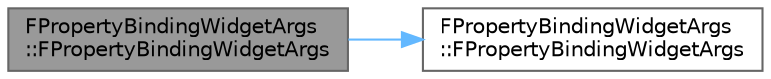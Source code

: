 digraph "FPropertyBindingWidgetArgs::FPropertyBindingWidgetArgs"
{
 // INTERACTIVE_SVG=YES
 // LATEX_PDF_SIZE
  bgcolor="transparent";
  edge [fontname=Helvetica,fontsize=10,labelfontname=Helvetica,labelfontsize=10];
  node [fontname=Helvetica,fontsize=10,shape=box,height=0.2,width=0.4];
  rankdir="LR";
  Node1 [id="Node000001",label="FPropertyBindingWidgetArgs\l::FPropertyBindingWidgetArgs",height=0.2,width=0.4,color="gray40", fillcolor="grey60", style="filled", fontcolor="black",tooltip=" "];
  Node1 -> Node2 [id="edge1_Node000001_Node000002",color="steelblue1",style="solid",tooltip=" "];
  Node2 [id="Node000002",label="FPropertyBindingWidgetArgs\l::FPropertyBindingWidgetArgs",height=0.2,width=0.4,color="grey40", fillcolor="white", style="filled",URL="$d1/df6/structFPropertyBindingWidgetArgs.html#a575c2e252b9d8974645bf17f574a81ee",tooltip=" "];
}
